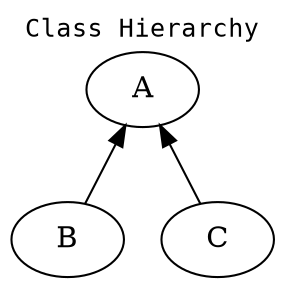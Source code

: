 




digraph dot_file_with_included_macros {
rankdir=BT
fontname=Courier; fontsize=12; labelloc=t
label="Class Hierarchy"
"B" -> "A"
"C" -> "A"
}

